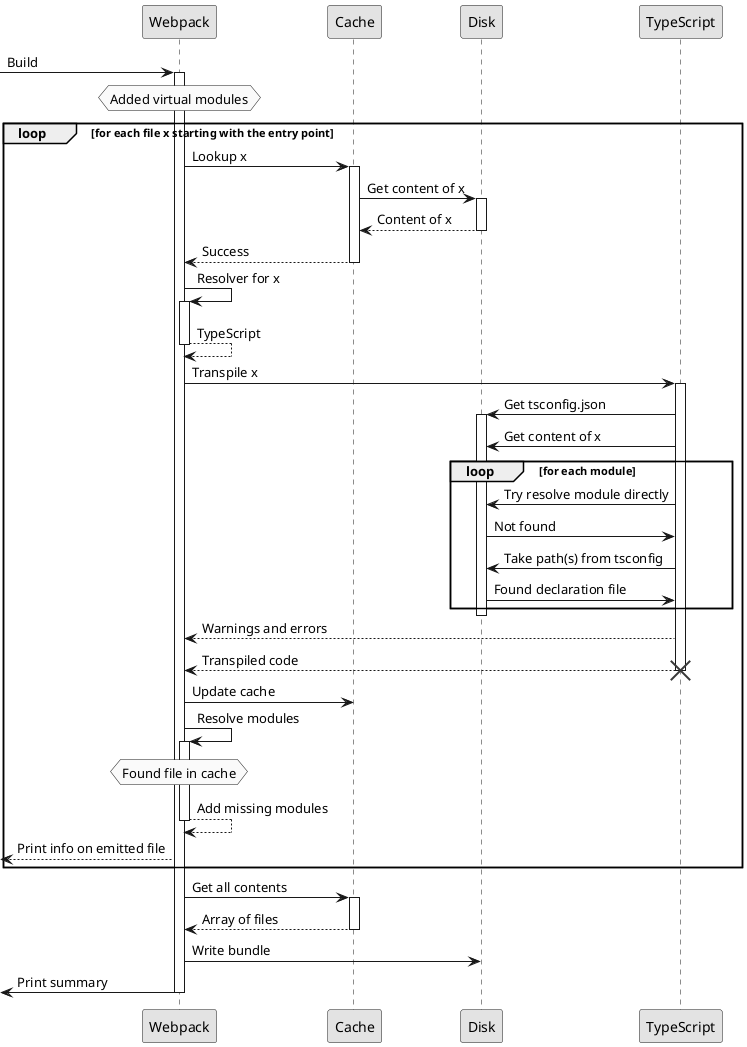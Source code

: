 @startuml
skinparam monochrome true

[-> Webpack : Build
activate Webpack
hnote over Webpack: Added virtual modules

loop for each file x starting with the entry point
	Webpack -> Cache: Lookup x
	activate Cache
	Cache -> Disk: Get content of x
	activate Disk
	Disk--> Cache: Content of x
	deactivate Disk
	Cache --> Webpack: Success
	deactivate Cache
	Webpack -> Webpack: Resolver for x
	activate Webpack
	Webpack --> Webpack: TypeScript
	deactivate Webpack
	Webpack -> TypeScript: Transpile x
	activate TypeScript
	TypeScript -> Disk: Get tsconfig.json
	activate Disk
	TypeScript -> Disk: Get content of x

	loop for each module
		TypeScript -> Disk: Try resolve module directly
		Disk -> TypeScript: Not found
		TypeScript -> Disk: Take path(s) from tsconfig
		Disk -> TypeScript: Found declaration file
	end

	deactivate Disk
	TypeScript --> Webpack: Warnings and errors
	TypeScript --> Webpack: Transpiled code
	destroy TypeScript

	Webpack -> Cache: Update cache
	Webpack -> Webpack: Resolve modules
	activate Webpack
	hnote over Webpack: Found file in cache
	Webpack --> Webpack: Add missing modules
	deactivate Webpack
	[<-- Webpack: Print info on emitted file
end

Webpack -> Cache: Get all contents
activate Cache
Cache --> Webpack: Array of files
deactivate Cache
Webpack -> Disk: Write bundle
[<- Webpack: Print summary
deactivate Webpack
@enduml